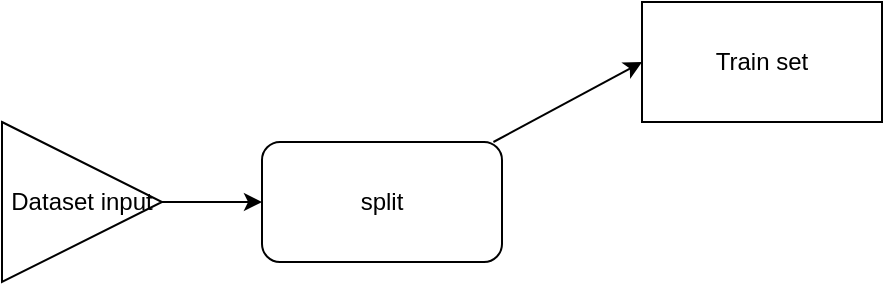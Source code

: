 <mxfile>
    <diagram id="6hmkNtWl8SaCDJJuYio2" name="第 1 页">
        <mxGraphModel dx="668" dy="790" grid="1" gridSize="10" guides="1" tooltips="1" connect="1" arrows="1" fold="1" page="1" pageScale="1" pageWidth="827" pageHeight="1169" math="0" shadow="0">
            <root>
                <mxCell id="0"/>
                <mxCell id="1" parent="0"/>
                <mxCell id="4" value="" style="edgeStyle=none;html=1;" edge="1" parent="1" source="2" target="3">
                    <mxGeometry relative="1" as="geometry"/>
                </mxCell>
                <mxCell id="2" value="Dataset input" style="triangle;whiteSpace=wrap;html=1;" vertex="1" parent="1">
                    <mxGeometry x="40" y="200" width="80" height="80" as="geometry"/>
                </mxCell>
                <mxCell id="7" style="edgeStyle=none;html=1;entryX=0;entryY=0.5;entryDx=0;entryDy=0;" edge="1" parent="1" source="3" target="6">
                    <mxGeometry relative="1" as="geometry"/>
                </mxCell>
                <mxCell id="3" value="split" style="rounded=1;whiteSpace=wrap;html=1;" vertex="1" parent="1">
                    <mxGeometry x="170" y="210" width="120" height="60" as="geometry"/>
                </mxCell>
                <mxCell id="6" value="Train set" style="rounded=0;whiteSpace=wrap;html=1;" vertex="1" parent="1">
                    <mxGeometry x="360" y="140" width="120" height="60" as="geometry"/>
                </mxCell>
            </root>
        </mxGraphModel>
    </diagram>
</mxfile>